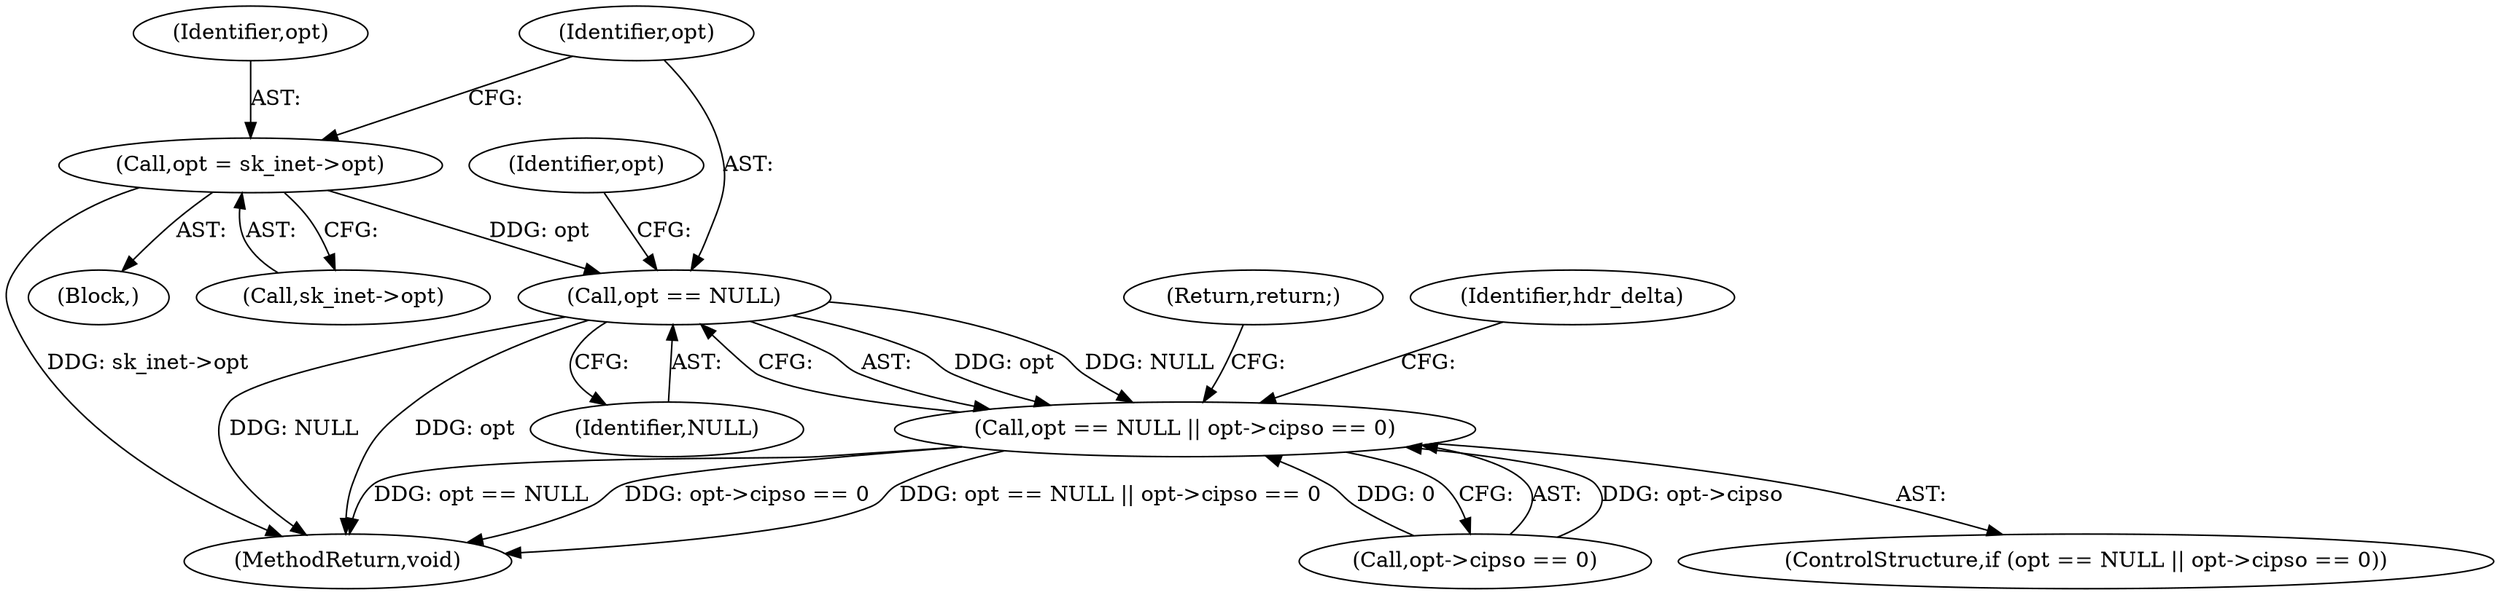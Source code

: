 digraph "1_linux_f6d8bd051c391c1c0458a30b2a7abcd939329259_8@del" {
"1000117" [label="(Call,opt == NULL)"];
"1000110" [label="(Call,opt = sk_inet->opt)"];
"1000116" [label="(Call,opt == NULL || opt->cipso == 0)"];
"1000127" [label="(Identifier,hdr_delta)"];
"1000111" [label="(Identifier,opt)"];
"1000110" [label="(Call,opt = sk_inet->opt)"];
"1000102" [label="(Block,)"];
"1000116" [label="(Call,opt == NULL || opt->cipso == 0)"];
"1000112" [label="(Call,sk_inet->opt)"];
"1000115" [label="(ControlStructure,if (opt == NULL || opt->cipso == 0))"];
"1000157" [label="(MethodReturn,void)"];
"1000119" [label="(Identifier,NULL)"];
"1000120" [label="(Call,opt->cipso == 0)"];
"1000122" [label="(Identifier,opt)"];
"1000125" [label="(Return,return;)"];
"1000118" [label="(Identifier,opt)"];
"1000117" [label="(Call,opt == NULL)"];
"1000117" -> "1000116"  [label="AST: "];
"1000117" -> "1000119"  [label="CFG: "];
"1000118" -> "1000117"  [label="AST: "];
"1000119" -> "1000117"  [label="AST: "];
"1000122" -> "1000117"  [label="CFG: "];
"1000116" -> "1000117"  [label="CFG: "];
"1000117" -> "1000157"  [label="DDG: opt"];
"1000117" -> "1000157"  [label="DDG: NULL"];
"1000117" -> "1000116"  [label="DDG: opt"];
"1000117" -> "1000116"  [label="DDG: NULL"];
"1000110" -> "1000117"  [label="DDG: opt"];
"1000110" -> "1000102"  [label="AST: "];
"1000110" -> "1000112"  [label="CFG: "];
"1000111" -> "1000110"  [label="AST: "];
"1000112" -> "1000110"  [label="AST: "];
"1000118" -> "1000110"  [label="CFG: "];
"1000110" -> "1000157"  [label="DDG: sk_inet->opt"];
"1000116" -> "1000115"  [label="AST: "];
"1000116" -> "1000120"  [label="CFG: "];
"1000120" -> "1000116"  [label="AST: "];
"1000125" -> "1000116"  [label="CFG: "];
"1000127" -> "1000116"  [label="CFG: "];
"1000116" -> "1000157"  [label="DDG: opt == NULL"];
"1000116" -> "1000157"  [label="DDG: opt->cipso == 0"];
"1000116" -> "1000157"  [label="DDG: opt == NULL || opt->cipso == 0"];
"1000120" -> "1000116"  [label="DDG: opt->cipso"];
"1000120" -> "1000116"  [label="DDG: 0"];
}
